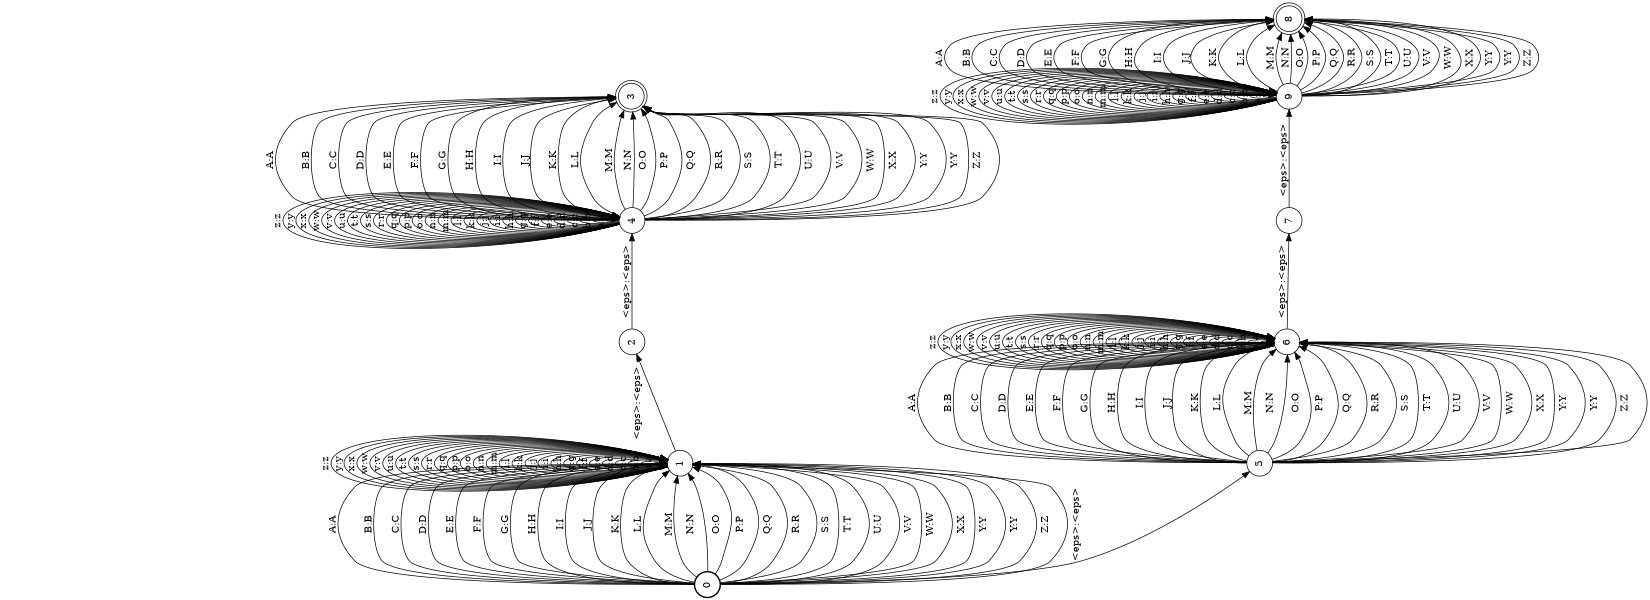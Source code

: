 digraph FST {
rankdir = LR;
size = "8.5,11";
label = "";
center = 1;
orientation = Landscape;
ranksep = "0.4";
nodesep = "0.25";
0 [label = "0", shape = circle, style = bold, fontsize = 14]
	0 -> 1 [label = "A:A", fontsize = 14];
	0 -> 1 [label = "B:B", fontsize = 14];
	0 -> 1 [label = "C:C", fontsize = 14];
	0 -> 1 [label = "D:D", fontsize = 14];
	0 -> 1 [label = "E:E", fontsize = 14];
	0 -> 1 [label = "F:F", fontsize = 14];
	0 -> 1 [label = "G:G", fontsize = 14];
	0 -> 1 [label = "H:H", fontsize = 14];
	0 -> 1 [label = "I:I", fontsize = 14];
	0 -> 1 [label = "J:J", fontsize = 14];
	0 -> 1 [label = "K:K", fontsize = 14];
	0 -> 1 [label = "L:L", fontsize = 14];
	0 -> 1 [label = "M:M", fontsize = 14];
	0 -> 1 [label = "N:N", fontsize = 14];
	0 -> 1 [label = "O:O", fontsize = 14];
	0 -> 1 [label = "P:P", fontsize = 14];
	0 -> 1 [label = "Q:Q", fontsize = 14];
	0 -> 1 [label = "R:R", fontsize = 14];
	0 -> 1 [label = "S:S", fontsize = 14];
	0 -> 1 [label = "T:T", fontsize = 14];
	0 -> 1 [label = "U:U", fontsize = 14];
	0 -> 1 [label = "V:V", fontsize = 14];
	0 -> 1 [label = "W:W", fontsize = 14];
	0 -> 1 [label = "X:X", fontsize = 14];
	0 -> 1 [label = "Y:Y", fontsize = 14];
	0 -> 1 [label = "Y:Y", fontsize = 14];
	0 -> 1 [label = "Z:Z", fontsize = 14];
	0 -> 5 [label = "<eps>:<eps>", fontsize = 14];
1 [label = "1", shape = circle, style = solid, fontsize = 14]
	1 -> 1 [label = "a:a", fontsize = 14];
	1 -> 1 [label = "b:b", fontsize = 14];
	1 -> 1 [label = "c:c", fontsize = 14];
	1 -> 1 [label = "d:d", fontsize = 14];
	1 -> 1 [label = "e:e", fontsize = 14];
	1 -> 1 [label = "f:f", fontsize = 14];
	1 -> 1 [label = "g:g", fontsize = 14];
	1 -> 1 [label = "h:h", fontsize = 14];
	1 -> 1 [label = "i:i", fontsize = 14];
	1 -> 1 [label = "j:j", fontsize = 14];
	1 -> 1 [label = "k:k", fontsize = 14];
	1 -> 1 [label = "l:l", fontsize = 14];
	1 -> 1 [label = "m:m", fontsize = 14];
	1 -> 1 [label = "n:n", fontsize = 14];
	1 -> 1 [label = "o:o", fontsize = 14];
	1 -> 1 [label = "p:p", fontsize = 14];
	1 -> 1 [label = "q:q", fontsize = 14];
	1 -> 1 [label = "r:r", fontsize = 14];
	1 -> 1 [label = "s:s", fontsize = 14];
	1 -> 1 [label = "t:t", fontsize = 14];
	1 -> 1 [label = "u:u", fontsize = 14];
	1 -> 1 [label = "v:v", fontsize = 14];
	1 -> 1 [label = "w:w", fontsize = 14];
	1 -> 1 [label = "x:x", fontsize = 14];
	1 -> 1 [label = "y:y", fontsize = 14];
	1 -> 1 [label = "z:z", fontsize = 14];
	1 -> 2 [label = "<eps>:<eps>", fontsize = 14];
2 [label = "2", shape = circle, style = solid, fontsize = 14]
	2 -> 4 [label = "<eps>:<eps>", fontsize = 14];
3 [label = "3", shape = doublecircle, style = solid, fontsize = 14]
4 [label = "4", shape = circle, style = solid, fontsize = 14]
	4 -> 3 [label = "A:A", fontsize = 14];
	4 -> 3 [label = "B:B", fontsize = 14];
	4 -> 3 [label = "C:C", fontsize = 14];
	4 -> 3 [label = "D:D", fontsize = 14];
	4 -> 3 [label = "E:E", fontsize = 14];
	4 -> 3 [label = "F:F", fontsize = 14];
	4 -> 3 [label = "G:G", fontsize = 14];
	4 -> 3 [label = "H:H", fontsize = 14];
	4 -> 3 [label = "I:I", fontsize = 14];
	4 -> 3 [label = "J:J", fontsize = 14];
	4 -> 3 [label = "K:K", fontsize = 14];
	4 -> 3 [label = "L:L", fontsize = 14];
	4 -> 3 [label = "M:M", fontsize = 14];
	4 -> 3 [label = "N:N", fontsize = 14];
	4 -> 3 [label = "O:O", fontsize = 14];
	4 -> 3 [label = "P:P", fontsize = 14];
	4 -> 3 [label = "Q:Q", fontsize = 14];
	4 -> 3 [label = "R:R", fontsize = 14];
	4 -> 3 [label = "S:S", fontsize = 14];
	4 -> 3 [label = "T:T", fontsize = 14];
	4 -> 3 [label = "U:U", fontsize = 14];
	4 -> 3 [label = "V:V", fontsize = 14];
	4 -> 3 [label = "W:W", fontsize = 14];
	4 -> 3 [label = "X:X", fontsize = 14];
	4 -> 3 [label = "Y:Y", fontsize = 14];
	4 -> 3 [label = "Y:Y", fontsize = 14];
	4 -> 3 [label = "Z:Z", fontsize = 14];
	4 -> 4 [label = "a:a", fontsize = 14];
	4 -> 4 [label = "b:b", fontsize = 14];
	4 -> 4 [label = "c:c", fontsize = 14];
	4 -> 4 [label = "d:d", fontsize = 14];
	4 -> 4 [label = "e:e", fontsize = 14];
	4 -> 4 [label = "f:f", fontsize = 14];
	4 -> 4 [label = "g:g", fontsize = 14];
	4 -> 4 [label = "h:h", fontsize = 14];
	4 -> 4 [label = "i:i", fontsize = 14];
	4 -> 4 [label = "j:j", fontsize = 14];
	4 -> 4 [label = "k:k", fontsize = 14];
	4 -> 4 [label = "l:l", fontsize = 14];
	4 -> 4 [label = "m:m", fontsize = 14];
	4 -> 4 [label = "n:n", fontsize = 14];
	4 -> 4 [label = "o:o", fontsize = 14];
	4 -> 4 [label = "p:p", fontsize = 14];
	4 -> 4 [label = "q:q", fontsize = 14];
	4 -> 4 [label = "r:r", fontsize = 14];
	4 -> 4 [label = "s:s", fontsize = 14];
	4 -> 4 [label = "t:t", fontsize = 14];
	4 -> 4 [label = "u:u", fontsize = 14];
	4 -> 4 [label = "v:v", fontsize = 14];
	4 -> 4 [label = "w:w", fontsize = 14];
	4 -> 4 [label = "x:x", fontsize = 14];
	4 -> 4 [label = "y:y", fontsize = 14];
	4 -> 4 [label = "z:z", fontsize = 14];
5 [label = "5", shape = circle, style = solid, fontsize = 14]
	5 -> 6 [label = "A:A", fontsize = 14];
	5 -> 6 [label = "B:B", fontsize = 14];
	5 -> 6 [label = "C:C", fontsize = 14];
	5 -> 6 [label = "D:D", fontsize = 14];
	5 -> 6 [label = "E:E", fontsize = 14];
	5 -> 6 [label = "F:F", fontsize = 14];
	5 -> 6 [label = "G:G", fontsize = 14];
	5 -> 6 [label = "H:H", fontsize = 14];
	5 -> 6 [label = "I:I", fontsize = 14];
	5 -> 6 [label = "J:J", fontsize = 14];
	5 -> 6 [label = "K:K", fontsize = 14];
	5 -> 6 [label = "L:L", fontsize = 14];
	5 -> 6 [label = "M:M", fontsize = 14];
	5 -> 6 [label = "N:N", fontsize = 14];
	5 -> 6 [label = "O:O", fontsize = 14];
	5 -> 6 [label = "P:P", fontsize = 14];
	5 -> 6 [label = "Q:Q", fontsize = 14];
	5 -> 6 [label = "R:R", fontsize = 14];
	5 -> 6 [label = "S:S", fontsize = 14];
	5 -> 6 [label = "T:T", fontsize = 14];
	5 -> 6 [label = "U:U", fontsize = 14];
	5 -> 6 [label = "V:V", fontsize = 14];
	5 -> 6 [label = "W:W", fontsize = 14];
	5 -> 6 [label = "X:X", fontsize = 14];
	5 -> 6 [label = "Y:Y", fontsize = 14];
	5 -> 6 [label = "Y:Y", fontsize = 14];
	5 -> 6 [label = "Z:Z", fontsize = 14];
6 [label = "6", shape = circle, style = solid, fontsize = 14]
	6 -> 6 [label = "a:a", fontsize = 14];
	6 -> 6 [label = "b:b", fontsize = 14];
	6 -> 6 [label = "c:c", fontsize = 14];
	6 -> 6 [label = "d:d", fontsize = 14];
	6 -> 6 [label = "e:e", fontsize = 14];
	6 -> 6 [label = "f:f", fontsize = 14];
	6 -> 6 [label = "g:g", fontsize = 14];
	6 -> 6 [label = "h:h", fontsize = 14];
	6 -> 6 [label = "i:i", fontsize = 14];
	6 -> 6 [label = "j:j", fontsize = 14];
	6 -> 6 [label = "k:k", fontsize = 14];
	6 -> 6 [label = "l:l", fontsize = 14];
	6 -> 6 [label = "m:m", fontsize = 14];
	6 -> 6 [label = "n:n", fontsize = 14];
	6 -> 6 [label = "o:o", fontsize = 14];
	6 -> 6 [label = "p:p", fontsize = 14];
	6 -> 6 [label = "q:q", fontsize = 14];
	6 -> 6 [label = "r:r", fontsize = 14];
	6 -> 6 [label = "s:s", fontsize = 14];
	6 -> 6 [label = "t:t", fontsize = 14];
	6 -> 6 [label = "u:u", fontsize = 14];
	6 -> 6 [label = "v:v", fontsize = 14];
	6 -> 6 [label = "w:w", fontsize = 14];
	6 -> 6 [label = "x:x", fontsize = 14];
	6 -> 6 [label = "y:y", fontsize = 14];
	6 -> 6 [label = "z:z", fontsize = 14];
	6 -> 7 [label = "<eps>:<eps>", fontsize = 14];
7 [label = "7", shape = circle, style = solid, fontsize = 14]
	7 -> 9 [label = "<eps>:<eps>", fontsize = 14];
8 [label = "8", shape = doublecircle, style = solid, fontsize = 14]
9 [label = "9", shape = circle, style = solid, fontsize = 14]
	9 -> 8 [label = "A:A", fontsize = 14];
	9 -> 8 [label = "B:B", fontsize = 14];
	9 -> 8 [label = "C:C", fontsize = 14];
	9 -> 8 [label = "D:D", fontsize = 14];
	9 -> 8 [label = "E:E", fontsize = 14];
	9 -> 8 [label = "F:F", fontsize = 14];
	9 -> 8 [label = "G:G", fontsize = 14];
	9 -> 8 [label = "H:H", fontsize = 14];
	9 -> 8 [label = "I:I", fontsize = 14];
	9 -> 8 [label = "J:J", fontsize = 14];
	9 -> 8 [label = "K:K", fontsize = 14];
	9 -> 8 [label = "L:L", fontsize = 14];
	9 -> 8 [label = "M:M", fontsize = 14];
	9 -> 8 [label = "N:N", fontsize = 14];
	9 -> 8 [label = "O:O", fontsize = 14];
	9 -> 8 [label = "P:P", fontsize = 14];
	9 -> 8 [label = "Q:Q", fontsize = 14];
	9 -> 8 [label = "R:R", fontsize = 14];
	9 -> 8 [label = "S:S", fontsize = 14];
	9 -> 8 [label = "T:T", fontsize = 14];
	9 -> 8 [label = "U:U", fontsize = 14];
	9 -> 8 [label = "V:V", fontsize = 14];
	9 -> 8 [label = "W:W", fontsize = 14];
	9 -> 8 [label = "X:X", fontsize = 14];
	9 -> 8 [label = "Y:Y", fontsize = 14];
	9 -> 8 [label = "Y:Y", fontsize = 14];
	9 -> 8 [label = "Z:Z", fontsize = 14];
	9 -> 9 [label = "a:a", fontsize = 14];
	9 -> 9 [label = "b:b", fontsize = 14];
	9 -> 9 [label = "c:c", fontsize = 14];
	9 -> 9 [label = "d:d", fontsize = 14];
	9 -> 9 [label = "e:e", fontsize = 14];
	9 -> 9 [label = "f:f", fontsize = 14];
	9 -> 9 [label = "g:g", fontsize = 14];
	9 -> 9 [label = "h:h", fontsize = 14];
	9 -> 9 [label = "i:i", fontsize = 14];
	9 -> 9 [label = "j:j", fontsize = 14];
	9 -> 9 [label = "k:k", fontsize = 14];
	9 -> 9 [label = "l:l", fontsize = 14];
	9 -> 9 [label = "m:m", fontsize = 14];
	9 -> 9 [label = "n:n", fontsize = 14];
	9 -> 9 [label = "o:o", fontsize = 14];
	9 -> 9 [label = "p:p", fontsize = 14];
	9 -> 9 [label = "q:q", fontsize = 14];
	9 -> 9 [label = "r:r", fontsize = 14];
	9 -> 9 [label = "s:s", fontsize = 14];
	9 -> 9 [label = "t:t", fontsize = 14];
	9 -> 9 [label = "u:u", fontsize = 14];
	9 -> 9 [label = "v:v", fontsize = 14];
	9 -> 9 [label = "w:w", fontsize = 14];
	9 -> 9 [label = "x:x", fontsize = 14];
	9 -> 9 [label = "y:y", fontsize = 14];
	9 -> 9 [label = "z:z", fontsize = 14];
}
